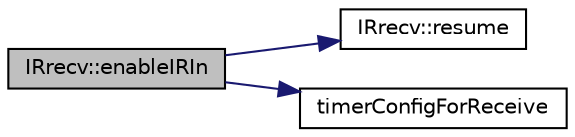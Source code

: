 digraph "IRrecv::enableIRIn"
{
 // LATEX_PDF_SIZE
  edge [fontname="Helvetica",fontsize="10",labelfontname="Helvetica",labelfontsize="10"];
  node [fontname="Helvetica",fontsize="10",shape=record];
  rankdir="LR";
  Node1 [label="IRrecv::enableIRIn",height=0.2,width=0.4,color="black", fillcolor="grey75", style="filled", fontcolor="black",tooltip=" "];
  Node1 -> Node2 [color="midnightblue",fontsize="10",style="solid",fontname="Helvetica"];
  Node2 [label="IRrecv::resume",height=0.2,width=0.4,color="black", fillcolor="white", style="filled",URL="$group___receiving.html#gaf40f1e16b1cc911e47ac3f0a9b3b1ec5",tooltip=" "];
  Node1 -> Node3 [color="midnightblue",fontsize="10",style="solid",fontname="Helvetica"];
  Node3 [label="timerConfigForReceive",height=0.2,width=0.4,color="black", fillcolor="white", style="filled",URL="$group___timer.html#ga8cca92581b5452eaac5b3075227c6c56",tooltip=" "];
}
